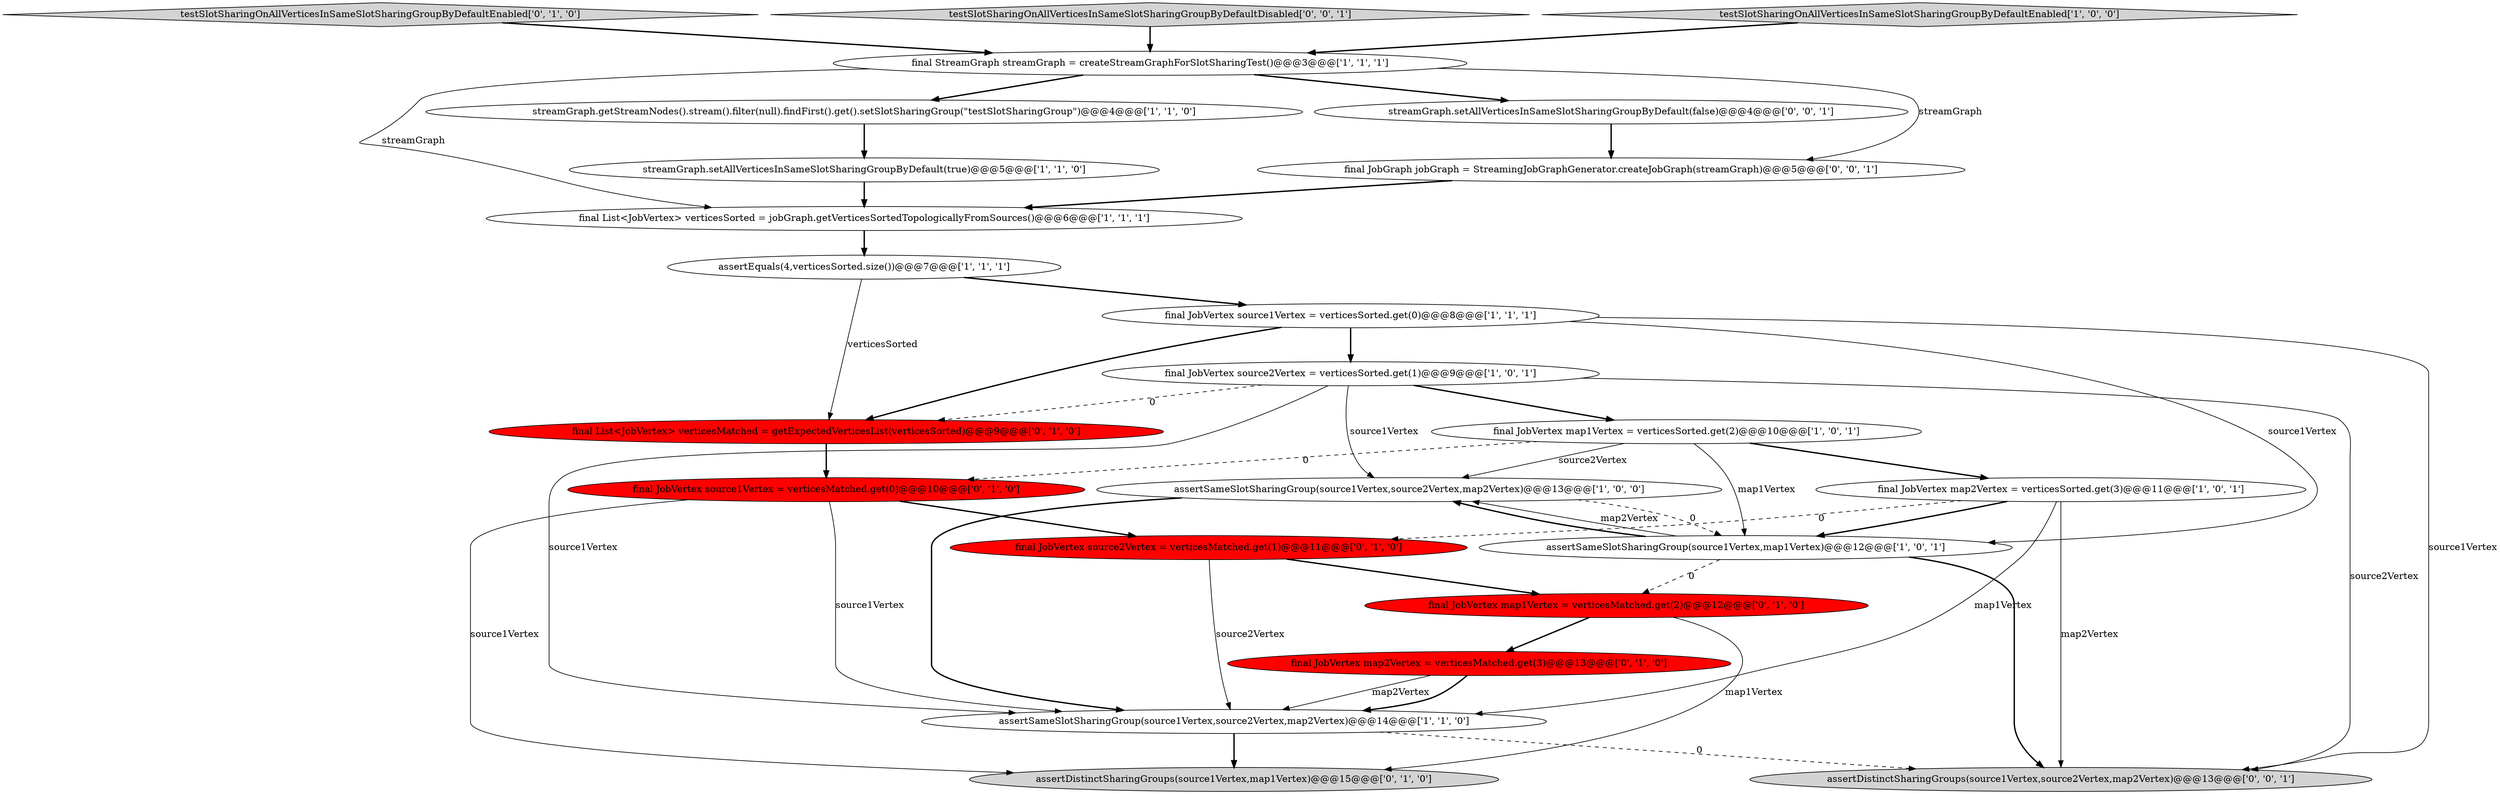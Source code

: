 digraph {
6 [style = filled, label = "assertSameSlotSharingGroup(source1Vertex,source2Vertex,map2Vertex)@@@13@@@['1', '0', '0']", fillcolor = white, shape = ellipse image = "AAA0AAABBB1BBB"];
8 [style = filled, label = "final JobVertex map2Vertex = verticesSorted.get(3)@@@11@@@['1', '0', '1']", fillcolor = white, shape = ellipse image = "AAA0AAABBB1BBB"];
18 [style = filled, label = "testSlotSharingOnAllVerticesInSameSlotSharingGroupByDefaultEnabled['0', '1', '0']", fillcolor = lightgray, shape = diamond image = "AAA0AAABBB2BBB"];
20 [style = filled, label = "assertDistinctSharingGroups(source1Vertex,source2Vertex,map2Vertex)@@@13@@@['0', '0', '1']", fillcolor = lightgray, shape = ellipse image = "AAA0AAABBB3BBB"];
11 [style = filled, label = "final List<JobVertex> verticesSorted = jobGraph.getVerticesSortedTopologicallyFromSources()@@@6@@@['1', '1', '1']", fillcolor = white, shape = ellipse image = "AAA0AAABBB1BBB"];
3 [style = filled, label = "final JobVertex source2Vertex = verticesSorted.get(1)@@@9@@@['1', '0', '1']", fillcolor = white, shape = ellipse image = "AAA0AAABBB1BBB"];
13 [style = filled, label = "final List<JobVertex> verticesMatched = getExpectedVerticesList(verticesSorted)@@@9@@@['0', '1', '0']", fillcolor = red, shape = ellipse image = "AAA1AAABBB2BBB"];
14 [style = filled, label = "final JobVertex source1Vertex = verticesMatched.get(0)@@@10@@@['0', '1', '0']", fillcolor = red, shape = ellipse image = "AAA1AAABBB2BBB"];
17 [style = filled, label = "final JobVertex source2Vertex = verticesMatched.get(1)@@@11@@@['0', '1', '0']", fillcolor = red, shape = ellipse image = "AAA1AAABBB2BBB"];
15 [style = filled, label = "assertDistinctSharingGroups(source1Vertex,map1Vertex)@@@15@@@['0', '1', '0']", fillcolor = lightgray, shape = ellipse image = "AAA0AAABBB2BBB"];
16 [style = filled, label = "final JobVertex map2Vertex = verticesMatched.get(3)@@@13@@@['0', '1', '0']", fillcolor = red, shape = ellipse image = "AAA1AAABBB2BBB"];
4 [style = filled, label = "streamGraph.setAllVerticesInSameSlotSharingGroupByDefault(true)@@@5@@@['1', '1', '0']", fillcolor = white, shape = ellipse image = "AAA0AAABBB1BBB"];
23 [style = filled, label = "testSlotSharingOnAllVerticesInSameSlotSharingGroupByDefaultDisabled['0', '0', '1']", fillcolor = lightgray, shape = diamond image = "AAA0AAABBB3BBB"];
9 [style = filled, label = "assertEquals(4,verticesSorted.size())@@@7@@@['1', '1', '1']", fillcolor = white, shape = ellipse image = "AAA0AAABBB1BBB"];
1 [style = filled, label = "testSlotSharingOnAllVerticesInSameSlotSharingGroupByDefaultEnabled['1', '0', '0']", fillcolor = lightgray, shape = diamond image = "AAA0AAABBB1BBB"];
7 [style = filled, label = "streamGraph.getStreamNodes().stream().filter(null).findFirst().get().setSlotSharingGroup(\"testSlotSharingGroup\")@@@4@@@['1', '1', '0']", fillcolor = white, shape = ellipse image = "AAA0AAABBB1BBB"];
0 [style = filled, label = "final JobVertex map1Vertex = verticesSorted.get(2)@@@10@@@['1', '0', '1']", fillcolor = white, shape = ellipse image = "AAA0AAABBB1BBB"];
12 [style = filled, label = "final JobVertex source1Vertex = verticesSorted.get(0)@@@8@@@['1', '1', '1']", fillcolor = white, shape = ellipse image = "AAA0AAABBB1BBB"];
10 [style = filled, label = "final StreamGraph streamGraph = createStreamGraphForSlotSharingTest()@@@3@@@['1', '1', '1']", fillcolor = white, shape = ellipse image = "AAA0AAABBB1BBB"];
2 [style = filled, label = "assertSameSlotSharingGroup(source1Vertex,map1Vertex)@@@12@@@['1', '0', '1']", fillcolor = white, shape = ellipse image = "AAA0AAABBB1BBB"];
19 [style = filled, label = "final JobVertex map1Vertex = verticesMatched.get(2)@@@12@@@['0', '1', '0']", fillcolor = red, shape = ellipse image = "AAA1AAABBB2BBB"];
22 [style = filled, label = "streamGraph.setAllVerticesInSameSlotSharingGroupByDefault(false)@@@4@@@['0', '0', '1']", fillcolor = white, shape = ellipse image = "AAA0AAABBB3BBB"];
21 [style = filled, label = "final JobGraph jobGraph = StreamingJobGraphGenerator.createJobGraph(streamGraph)@@@5@@@['0', '0', '1']", fillcolor = white, shape = ellipse image = "AAA0AAABBB3BBB"];
5 [style = filled, label = "assertSameSlotSharingGroup(source1Vertex,source2Vertex,map2Vertex)@@@14@@@['1', '1', '0']", fillcolor = white, shape = ellipse image = "AAA0AAABBB1BBB"];
10->22 [style = bold, label=""];
16->5 [style = solid, label="map2Vertex"];
2->20 [style = bold, label=""];
2->19 [style = dashed, label="0"];
3->6 [style = solid, label="source1Vertex"];
2->6 [style = bold, label=""];
0->6 [style = solid, label="source2Vertex"];
14->5 [style = solid, label="source1Vertex"];
22->21 [style = bold, label=""];
5->15 [style = bold, label=""];
14->17 [style = bold, label=""];
14->15 [style = solid, label="source1Vertex"];
7->4 [style = bold, label=""];
11->9 [style = bold, label=""];
3->13 [style = dashed, label="0"];
12->2 [style = solid, label="source1Vertex"];
10->7 [style = bold, label=""];
17->19 [style = bold, label=""];
3->0 [style = bold, label=""];
2->6 [style = solid, label="map2Vertex"];
5->20 [style = dashed, label="0"];
19->16 [style = bold, label=""];
0->14 [style = dashed, label="0"];
0->2 [style = solid, label="map1Vertex"];
12->13 [style = bold, label=""];
3->20 [style = solid, label="source2Vertex"];
6->5 [style = bold, label=""];
8->5 [style = solid, label="map1Vertex"];
10->11 [style = solid, label="streamGraph"];
18->10 [style = bold, label=""];
8->2 [style = bold, label=""];
21->11 [style = bold, label=""];
19->15 [style = solid, label="map1Vertex"];
0->8 [style = bold, label=""];
23->10 [style = bold, label=""];
16->5 [style = bold, label=""];
12->20 [style = solid, label="source1Vertex"];
8->17 [style = dashed, label="0"];
12->3 [style = bold, label=""];
9->12 [style = bold, label=""];
3->5 [style = solid, label="source1Vertex"];
4->11 [style = bold, label=""];
9->13 [style = solid, label="verticesSorted"];
1->10 [style = bold, label=""];
10->21 [style = solid, label="streamGraph"];
13->14 [style = bold, label=""];
17->5 [style = solid, label="source2Vertex"];
8->20 [style = solid, label="map2Vertex"];
6->2 [style = dashed, label="0"];
}
